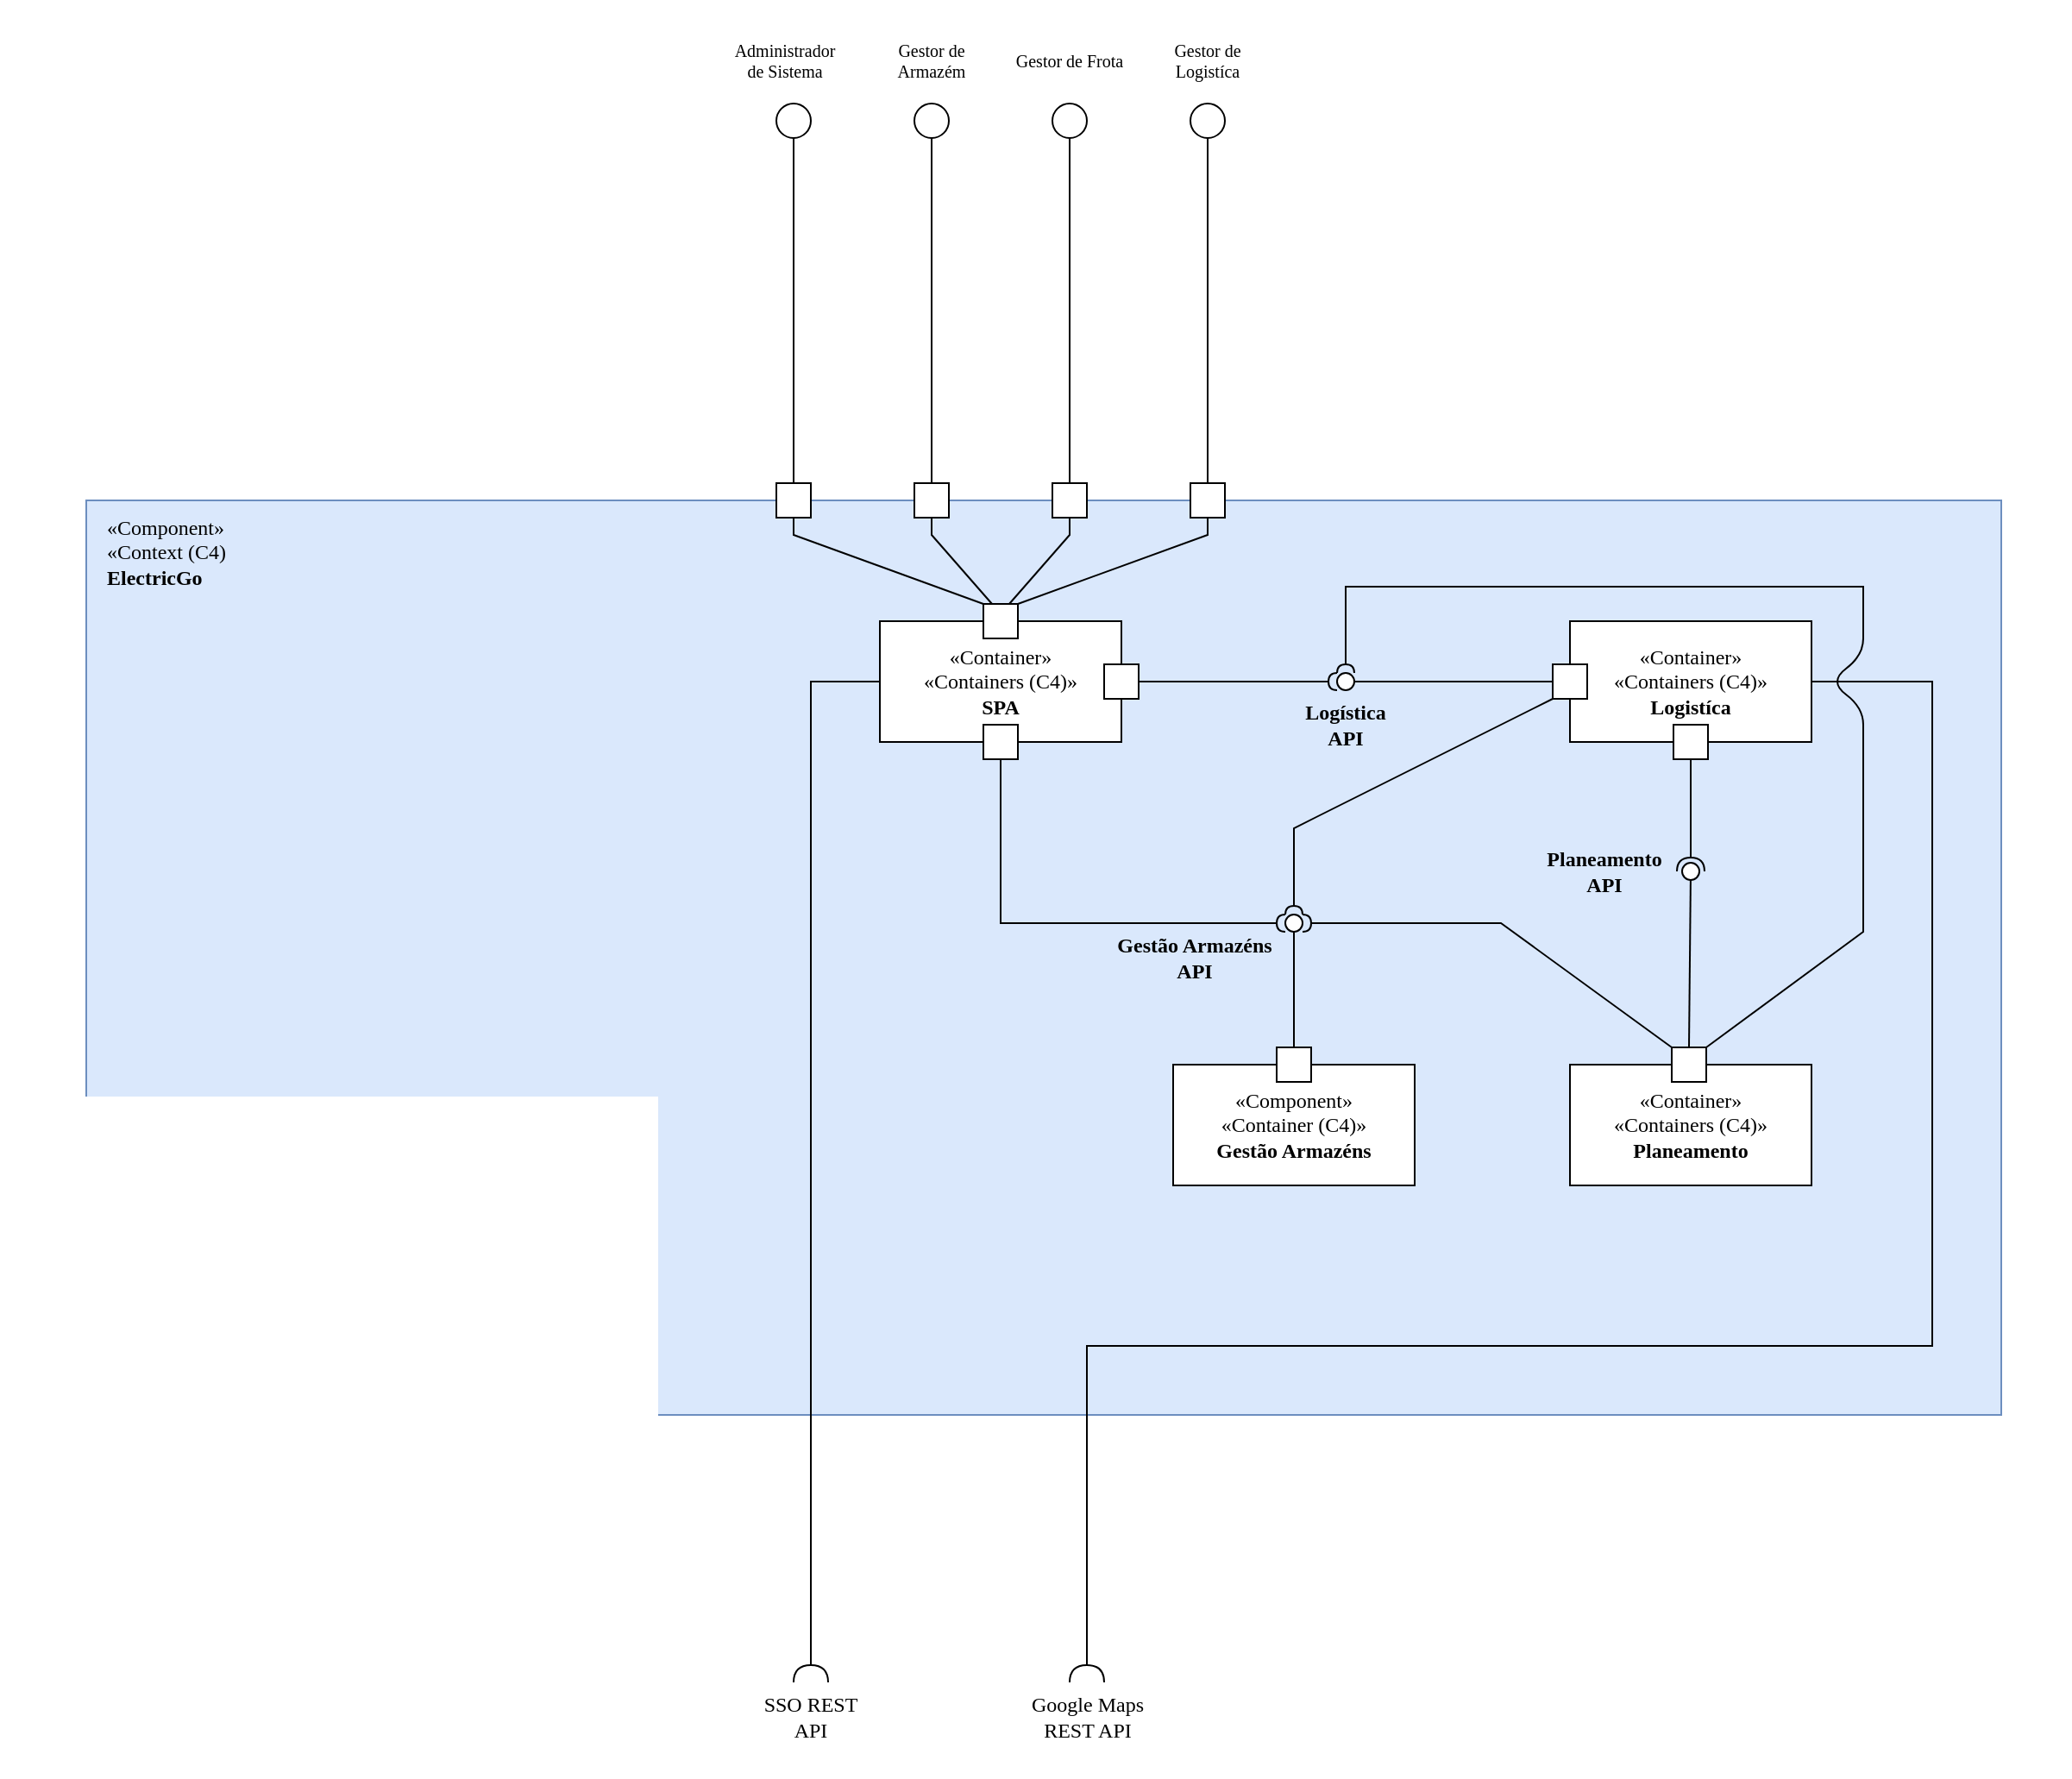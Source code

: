 <mxfile version="17.2.4" type="device" pages="6"><diagram id="ps8MNWH1Wx4Jj8Zyl8YE" name="Vista Lógica Main"><mxGraphModel dx="1038" dy="641" grid="1" gridSize="10" guides="1" tooltips="1" connect="1" arrows="1" fold="1" page="1" pageScale="1" pageWidth="5000" pageHeight="4000" math="0" shadow="0"><root><mxCell id="0"/><mxCell id="1" parent="0"/><mxCell id="l6KQ2B4S-OKUmU2WZJCH-73" value="" style="rounded=0;whiteSpace=wrap;html=1;fontFamily=Product Sans;fontSize=10;fontStyle=0;strokeColor=none;" parent="1" vertex="1"><mxGeometry x="300" y="10" width="1200" height="1030" as="geometry"/></mxCell><mxCell id="l6KQ2B4S-OKUmU2WZJCH-1" value="" style="rounded=0;whiteSpace=wrap;html=1;connectable=0;fillColor=#dae8fc;strokeColor=#6c8ebf;" parent="1" vertex="1"><mxGeometry x="350" y="300" width="1110" height="530" as="geometry"/></mxCell><mxCell id="l6KQ2B4S-OKUmU2WZJCH-2" value="" style="whiteSpace=wrap;html=1;aspect=fixed;" parent="1" vertex="1"><mxGeometry x="750" y="290" width="20" height="20" as="geometry"/></mxCell><mxCell id="l6KQ2B4S-OKUmU2WZJCH-3" value="" style="whiteSpace=wrap;html=1;aspect=fixed;" parent="1" vertex="1"><mxGeometry x="830" y="290" width="20" height="20" as="geometry"/></mxCell><mxCell id="l6KQ2B4S-OKUmU2WZJCH-4" value="" style="whiteSpace=wrap;html=1;aspect=fixed;" parent="1" vertex="1"><mxGeometry x="910" y="290" width="20" height="20" as="geometry"/></mxCell><mxCell id="l6KQ2B4S-OKUmU2WZJCH-5" value="" style="whiteSpace=wrap;html=1;aspect=fixed;" parent="1" vertex="1"><mxGeometry x="990" y="290" width="20" height="20" as="geometry"/></mxCell><mxCell id="l6KQ2B4S-OKUmU2WZJCH-6" value="" style="shape=requiredInterface;html=1;verticalLabelPosition=bottom;sketch=0;rotation=-90;" parent="1" vertex="1"><mxGeometry x="765" y="970" width="10" height="20" as="geometry"/></mxCell><mxCell id="l6KQ2B4S-OKUmU2WZJCH-7" value="" style="endArrow=none;html=1;rounded=0;exitX=1;exitY=0.5;exitDx=0;exitDy=0;exitPerimeter=0;entryX=0.5;entryY=1;entryDx=0;entryDy=0;" parent="1" source="l6KQ2B4S-OKUmU2WZJCH-6" edge="1"><mxGeometry width="50" height="50" relative="1" as="geometry"><mxPoint x="750" y="790" as="sourcePoint"/><mxPoint x="770" y="830" as="targetPoint"/></mxGeometry></mxCell><mxCell id="l6KQ2B4S-OKUmU2WZJCH-13" value="" style="shape=requiredInterface;html=1;verticalLabelPosition=bottom;sketch=0;rotation=-90;" parent="1" vertex="1"><mxGeometry x="925" y="970" width="10" height="20" as="geometry"/></mxCell><mxCell id="l6KQ2B4S-OKUmU2WZJCH-14" value="" style="endArrow=none;html=1;rounded=0;exitX=1;exitY=0.5;exitDx=0;exitDy=0;exitPerimeter=0;entryX=0.5;entryY=1;entryDx=0;entryDy=0;" parent="1" source="l6KQ2B4S-OKUmU2WZJCH-13" edge="1"><mxGeometry width="50" height="50" relative="1" as="geometry"><mxPoint x="910" y="790" as="sourcePoint"/><mxPoint x="930" y="830" as="targetPoint"/></mxGeometry></mxCell><mxCell id="l6KQ2B4S-OKUmU2WZJCH-15" value="&lt;font face=&quot;Product Sans&quot;&gt;SSO REST API&lt;/font&gt;" style="text;html=1;strokeColor=none;fillColor=none;align=center;verticalAlign=middle;whiteSpace=wrap;rounded=0;" parent="1" vertex="1"><mxGeometry x="740" y="990" width="60" height="30" as="geometry"/></mxCell><mxCell id="l6KQ2B4S-OKUmU2WZJCH-16" value="&lt;font face=&quot;Product Sans&quot;&gt;Google Maps REST API&lt;/font&gt;" style="text;html=1;strokeColor=none;fillColor=none;align=center;verticalAlign=middle;whiteSpace=wrap;rounded=0;" parent="1" vertex="1"><mxGeometry x="889.5" y="990" width="81" height="30" as="geometry"/></mxCell><mxCell id="l6KQ2B4S-OKUmU2WZJCH-17" value="«Component»&lt;br&gt;«Context (C4)&lt;br&gt;&lt;b&gt;ElectricGo&lt;/b&gt;" style="text;html=1;strokeColor=none;fillColor=none;align=left;verticalAlign=middle;whiteSpace=wrap;rounded=0;fontFamily=Product Sans;" parent="1" vertex="1"><mxGeometry x="360" y="310" width="200" height="40" as="geometry"/></mxCell><mxCell id="l6KQ2B4S-OKUmU2WZJCH-18" value="«Container»&lt;br&gt;«Containers (C4)»&lt;br&gt;&lt;b&gt;SPA&lt;/b&gt;" style="rounded=0;whiteSpace=wrap;html=1;fontFamily=Product Sans;" parent="1" vertex="1"><mxGeometry x="810" y="370" width="140" height="70" as="geometry"/></mxCell><mxCell id="l6KQ2B4S-OKUmU2WZJCH-20" value="" style="whiteSpace=wrap;html=1;aspect=fixed;" parent="1" vertex="1"><mxGeometry x="870" y="360" width="20" height="20" as="geometry"/></mxCell><mxCell id="l6KQ2B4S-OKUmU2WZJCH-21" value="«Container»&lt;br&gt;«Containers (C4)»&lt;br&gt;&lt;b&gt;Logistíca&lt;/b&gt;" style="rounded=0;whiteSpace=wrap;html=1;fontFamily=Product Sans;" parent="1" vertex="1"><mxGeometry x="1210" y="370" width="140" height="70" as="geometry"/></mxCell><mxCell id="l6KQ2B4S-OKUmU2WZJCH-22" value="" style="whiteSpace=wrap;html=1;aspect=fixed;" parent="1" vertex="1"><mxGeometry x="1270" y="430" width="20" height="20" as="geometry"/></mxCell><mxCell id="l6KQ2B4S-OKUmU2WZJCH-23" value="«Container»&lt;br&gt;«Containers (C4)»&lt;br&gt;&lt;b&gt;Planeamento&lt;/b&gt;" style="rounded=0;whiteSpace=wrap;html=1;fontFamily=Product Sans;" parent="1" vertex="1"><mxGeometry x="1210" y="627" width="140" height="70" as="geometry"/></mxCell><mxCell id="l6KQ2B4S-OKUmU2WZJCH-24" value="" style="whiteSpace=wrap;html=1;aspect=fixed;" parent="1" vertex="1"><mxGeometry x="940" y="395" width="20" height="20" as="geometry"/></mxCell><mxCell id="l6KQ2B4S-OKUmU2WZJCH-25" value="" style="whiteSpace=wrap;html=1;aspect=fixed;" parent="1" vertex="1"><mxGeometry x="1200" y="395" width="20" height="20" as="geometry"/></mxCell><mxCell id="l6KQ2B4S-OKUmU2WZJCH-26" value="" style="whiteSpace=wrap;html=1;aspect=fixed;" parent="1" vertex="1"><mxGeometry x="1269" y="617" width="20" height="20" as="geometry"/></mxCell><mxCell id="l6KQ2B4S-OKUmU2WZJCH-27" value="" style="rounded=0;orthogonalLoop=1;jettySize=auto;html=1;endArrow=none;endFill=0;sketch=0;sourcePerimeterSpacing=0;targetPerimeterSpacing=0;fontFamily=Product Sans;exitX=0;exitY=0.5;exitDx=0;exitDy=0;" parent="1" source="l6KQ2B4S-OKUmU2WZJCH-25" target="l6KQ2B4S-OKUmU2WZJCH-29" edge="1"><mxGeometry relative="1" as="geometry"><mxPoint x="1060" y="405" as="sourcePoint"/></mxGeometry></mxCell><mxCell id="93S8m6CFFqyzXS82uUsD-1" style="edgeStyle=none;rounded=0;orthogonalLoop=1;jettySize=auto;html=1;entryX=1;entryY=0.5;entryDx=0;entryDy=0;fontFamily=Product Sans;startArrow=halfCircle;startFill=0;endArrow=none;endFill=0;startSize=3;endSize=3;" parent="1" source="l6KQ2B4S-OKUmU2WZJCH-29" target="l6KQ2B4S-OKUmU2WZJCH-24" edge="1"><mxGeometry relative="1" as="geometry"/></mxCell><mxCell id="l6KQ2B4S-OKUmU2WZJCH-29" value="" style="ellipse;whiteSpace=wrap;html=1;align=center;aspect=fixed;resizable=0;points=[];outlineConnect=0;sketch=0;fontFamily=Product Sans;" parent="1" vertex="1"><mxGeometry x="1075" y="400" width="10" height="10" as="geometry"/></mxCell><mxCell id="l6KQ2B4S-OKUmU2WZJCH-37" value="«Component»&lt;br&gt;«Container (C4)»&lt;br&gt;&lt;b&gt;Gestão Armazéns&lt;/b&gt;" style="rounded=0;whiteSpace=wrap;html=1;fontFamily=Product Sans;" parent="1" vertex="1"><mxGeometry x="980" y="627" width="140" height="70" as="geometry"/></mxCell><mxCell id="l6KQ2B4S-OKUmU2WZJCH-38" value="" style="whiteSpace=wrap;html=1;aspect=fixed;" parent="1" vertex="1"><mxGeometry x="1040" y="617" width="20" height="20" as="geometry"/></mxCell><mxCell id="l6KQ2B4S-OKUmU2WZJCH-39" value="" style="whiteSpace=wrap;html=1;aspect=fixed;" parent="1" vertex="1"><mxGeometry x="870" y="430" width="20" height="20" as="geometry"/></mxCell><mxCell id="l6KQ2B4S-OKUmU2WZJCH-42" value="" style="rounded=0;orthogonalLoop=1;jettySize=auto;html=1;endArrow=none;endFill=0;sketch=0;sourcePerimeterSpacing=0;targetPerimeterSpacing=0;fontFamily=Product Sans;exitX=0.5;exitY=0;exitDx=0;exitDy=0;" parent="1" source="l6KQ2B4S-OKUmU2WZJCH-38" target="l6KQ2B4S-OKUmU2WZJCH-44" edge="1"><mxGeometry relative="1" as="geometry"><mxPoint x="1210" y="415" as="sourcePoint"/></mxGeometry></mxCell><mxCell id="j8ZlDG4xOOY6TeC8yqu7-8" value="" style="edgeStyle=orthogonalEdgeStyle;rounded=0;orthogonalLoop=1;jettySize=auto;html=1;startArrow=halfCircle;startFill=0;endArrow=none;endFill=0;endSize=2;startSize=3;jumpSize=5;" parent="1" source="l6KQ2B4S-OKUmU2WZJCH-44" target="l6KQ2B4S-OKUmU2WZJCH-39" edge="1"><mxGeometry relative="1" as="geometry"/></mxCell><mxCell id="j8ZlDG4xOOY6TeC8yqu7-9" style="rounded=0;orthogonalLoop=1;jettySize=auto;html=1;entryX=0;entryY=1;entryDx=0;entryDy=0;startArrow=halfCircle;startFill=0;endArrow=none;endFill=0;startSize=3;endSize=2;" parent="1" source="l6KQ2B4S-OKUmU2WZJCH-44" target="l6KQ2B4S-OKUmU2WZJCH-25" edge="1"><mxGeometry relative="1" as="geometry"><Array as="points"><mxPoint x="1050" y="490"/></Array></mxGeometry></mxCell><mxCell id="j8ZlDG4xOOY6TeC8yqu7-11" style="edgeStyle=none;rounded=0;jumpSize=5;orthogonalLoop=1;jettySize=auto;html=1;entryX=0;entryY=0;entryDx=0;entryDy=0;startArrow=halfCircle;startFill=0;endArrow=none;endFill=0;startSize=3;endSize=2;" parent="1" source="l6KQ2B4S-OKUmU2WZJCH-44" target="l6KQ2B4S-OKUmU2WZJCH-26" edge="1"><mxGeometry relative="1" as="geometry"><Array as="points"><mxPoint x="1170" y="545"/></Array></mxGeometry></mxCell><mxCell id="l6KQ2B4S-OKUmU2WZJCH-44" value="" style="ellipse;whiteSpace=wrap;html=1;align=center;aspect=fixed;resizable=0;points=[];outlineConnect=0;sketch=0;fontFamily=Product Sans;" parent="1" vertex="1"><mxGeometry x="1045" y="540" width="10" height="10" as="geometry"/></mxCell><mxCell id="l6KQ2B4S-OKUmU2WZJCH-51" value="" style="ellipse;whiteSpace=wrap;html=1;aspect=fixed;fontFamily=Product Sans;" parent="1" vertex="1"><mxGeometry x="750" y="70" width="20" height="20" as="geometry"/></mxCell><mxCell id="l6KQ2B4S-OKUmU2WZJCH-52" value="" style="ellipse;whiteSpace=wrap;html=1;aspect=fixed;fontFamily=Product Sans;" parent="1" vertex="1"><mxGeometry x="830" y="70" width="20" height="20" as="geometry"/></mxCell><mxCell id="l6KQ2B4S-OKUmU2WZJCH-53" value="" style="ellipse;whiteSpace=wrap;html=1;aspect=fixed;fontFamily=Product Sans;" parent="1" vertex="1"><mxGeometry x="910" y="70" width="20" height="20" as="geometry"/></mxCell><mxCell id="l6KQ2B4S-OKUmU2WZJCH-54" value="" style="ellipse;whiteSpace=wrap;html=1;aspect=fixed;fontFamily=Product Sans;" parent="1" vertex="1"><mxGeometry x="990" y="70" width="20" height="20" as="geometry"/></mxCell><mxCell id="l6KQ2B4S-OKUmU2WZJCH-55" value="" style="endArrow=none;html=1;rounded=0;fontFamily=Product Sans;exitX=0.5;exitY=0;exitDx=0;exitDy=0;entryX=0.5;entryY=1;entryDx=0;entryDy=0;" parent="1" source="l6KQ2B4S-OKUmU2WZJCH-2" target="l6KQ2B4S-OKUmU2WZJCH-51" edge="1"><mxGeometry width="50" height="50" relative="1" as="geometry"><mxPoint x="840" y="280" as="sourcePoint"/><mxPoint x="890" y="230" as="targetPoint"/></mxGeometry></mxCell><mxCell id="l6KQ2B4S-OKUmU2WZJCH-56" value="" style="endArrow=none;html=1;rounded=0;fontFamily=Product Sans;exitX=0.5;exitY=0;exitDx=0;exitDy=0;entryX=0.5;entryY=1;entryDx=0;entryDy=0;" parent="1" source="l6KQ2B4S-OKUmU2WZJCH-3" target="l6KQ2B4S-OKUmU2WZJCH-52" edge="1"><mxGeometry width="50" height="50" relative="1" as="geometry"><mxPoint x="770" y="300" as="sourcePoint"/><mxPoint x="770" y="100" as="targetPoint"/></mxGeometry></mxCell><mxCell id="l6KQ2B4S-OKUmU2WZJCH-57" value="" style="endArrow=none;html=1;rounded=0;fontFamily=Product Sans;exitX=0.5;exitY=0;exitDx=0;exitDy=0;entryX=0.5;entryY=1;entryDx=0;entryDy=0;" parent="1" source="l6KQ2B4S-OKUmU2WZJCH-4" target="l6KQ2B4S-OKUmU2WZJCH-53" edge="1"><mxGeometry width="50" height="50" relative="1" as="geometry"><mxPoint x="850" y="300" as="sourcePoint"/><mxPoint x="850" y="100" as="targetPoint"/></mxGeometry></mxCell><mxCell id="l6KQ2B4S-OKUmU2WZJCH-58" value="" style="endArrow=none;html=1;rounded=0;fontFamily=Product Sans;exitX=0.5;exitY=0;exitDx=0;exitDy=0;entryX=0.5;entryY=1;entryDx=0;entryDy=0;" parent="1" source="l6KQ2B4S-OKUmU2WZJCH-5" target="l6KQ2B4S-OKUmU2WZJCH-54" edge="1"><mxGeometry width="50" height="50" relative="1" as="geometry"><mxPoint x="860" y="310" as="sourcePoint"/><mxPoint x="860" y="110" as="targetPoint"/></mxGeometry></mxCell><mxCell id="l6KQ2B4S-OKUmU2WZJCH-59" value="Administrador de Sistema" style="text;html=1;strokeColor=none;fillColor=none;align=center;verticalAlign=middle;whiteSpace=wrap;rounded=0;fontFamily=Product Sans;fontSize=10;" parent="1" vertex="1"><mxGeometry x="720" y="30" width="70" height="30" as="geometry"/></mxCell><mxCell id="l6KQ2B4S-OKUmU2WZJCH-60" value="Gestor de Armazém" style="text;html=1;strokeColor=none;fillColor=none;align=center;verticalAlign=middle;whiteSpace=wrap;rounded=0;fontFamily=Product Sans;fontSize=10;" parent="1" vertex="1"><mxGeometry x="805" y="30" width="70" height="30" as="geometry"/></mxCell><mxCell id="l6KQ2B4S-OKUmU2WZJCH-62" value="Gestor de Frota" style="text;html=1;strokeColor=none;fillColor=none;align=center;verticalAlign=middle;whiteSpace=wrap;rounded=0;fontFamily=Product Sans;fontSize=10;" parent="1" vertex="1"><mxGeometry x="885" y="30" width="70" height="30" as="geometry"/></mxCell><mxCell id="l6KQ2B4S-OKUmU2WZJCH-63" value="Gestor de Logistíca" style="text;html=1;strokeColor=none;fillColor=none;align=center;verticalAlign=middle;whiteSpace=wrap;rounded=0;fontFamily=Product Sans;fontSize=10;" parent="1" vertex="1"><mxGeometry x="965" y="30" width="70" height="30" as="geometry"/></mxCell><mxCell id="l6KQ2B4S-OKUmU2WZJCH-66" value="" style="endArrow=none;html=1;rounded=0;fontFamily=Product Sans;fontSize=10;entryX=0;entryY=0.5;entryDx=0;entryDy=0;" parent="1" target="l6KQ2B4S-OKUmU2WZJCH-18" edge="1"><mxGeometry width="50" height="50" relative="1" as="geometry"><mxPoint x="770" y="830" as="sourcePoint"/><mxPoint x="490" y="440" as="targetPoint"/><Array as="points"><mxPoint x="770" y="405"/></Array></mxGeometry></mxCell><mxCell id="l6KQ2B4S-OKUmU2WZJCH-67" value="" style="endArrow=none;html=1;rounded=0;fontFamily=Product Sans;fontSize=10;entryX=0.5;entryY=1;entryDx=0;entryDy=0;exitX=0;exitY=0;exitDx=0;exitDy=0;" parent="1" source="l6KQ2B4S-OKUmU2WZJCH-20" target="l6KQ2B4S-OKUmU2WZJCH-2" edge="1"><mxGeometry width="50" height="50" relative="1" as="geometry"><mxPoint x="940" y="380" as="sourcePoint"/><mxPoint x="990" y="330" as="targetPoint"/><Array as="points"><mxPoint x="760" y="320"/></Array></mxGeometry></mxCell><mxCell id="l6KQ2B4S-OKUmU2WZJCH-68" value="" style="endArrow=none;html=1;rounded=0;fontFamily=Product Sans;fontSize=10;entryX=0.5;entryY=1;entryDx=0;entryDy=0;exitX=0.25;exitY=0;exitDx=0;exitDy=0;" parent="1" source="l6KQ2B4S-OKUmU2WZJCH-20" target="l6KQ2B4S-OKUmU2WZJCH-3" edge="1"><mxGeometry width="50" height="50" relative="1" as="geometry"><mxPoint x="860" y="380" as="sourcePoint"/><mxPoint x="910" y="330" as="targetPoint"/><Array as="points"><mxPoint x="840" y="320"/></Array></mxGeometry></mxCell><mxCell id="l6KQ2B4S-OKUmU2WZJCH-69" value="" style="endArrow=none;html=1;rounded=0;fontFamily=Product Sans;fontSize=10;entryX=0.5;entryY=1;entryDx=0;entryDy=0;exitX=0.75;exitY=0;exitDx=0;exitDy=0;" parent="1" source="l6KQ2B4S-OKUmU2WZJCH-20" target="l6KQ2B4S-OKUmU2WZJCH-4" edge="1"><mxGeometry width="50" height="50" relative="1" as="geometry"><mxPoint x="860" y="380" as="sourcePoint"/><mxPoint x="910" y="330" as="targetPoint"/><Array as="points"><mxPoint x="920" y="320"/></Array></mxGeometry></mxCell><mxCell id="l6KQ2B4S-OKUmU2WZJCH-70" value="" style="endArrow=none;html=1;rounded=0;fontFamily=Product Sans;fontSize=10;entryX=0.5;entryY=1;entryDx=0;entryDy=0;exitX=1;exitY=0;exitDx=0;exitDy=0;" parent="1" source="l6KQ2B4S-OKUmU2WZJCH-20" target="l6KQ2B4S-OKUmU2WZJCH-5" edge="1"><mxGeometry width="50" height="50" relative="1" as="geometry"><mxPoint x="860" y="380" as="sourcePoint"/><mxPoint x="910" y="330" as="targetPoint"/><Array as="points"><mxPoint x="1000" y="320"/></Array></mxGeometry></mxCell><mxCell id="l6KQ2B4S-OKUmU2WZJCH-71" value="" style="endArrow=none;html=1;rounded=0;fontFamily=Product Sans;fontSize=10;entryX=1;entryY=0.5;entryDx=0;entryDy=0;" parent="1" target="l6KQ2B4S-OKUmU2WZJCH-21" edge="1"><mxGeometry width="50" height="50" relative="1" as="geometry"><mxPoint x="930" y="830" as="sourcePoint"/><mxPoint x="860" y="780" as="targetPoint"/><Array as="points"><mxPoint x="930" y="790"/><mxPoint x="1420" y="790"/><mxPoint x="1420" y="405"/></Array></mxGeometry></mxCell><mxCell id="j8ZlDG4xOOY6TeC8yqu7-12" value="" style="rounded=0;orthogonalLoop=1;jettySize=auto;html=1;endArrow=none;endFill=0;sketch=0;sourcePerimeterSpacing=0;targetPerimeterSpacing=0;startSize=3;endSize=2;jumpSize=5;exitX=0.5;exitY=0;exitDx=0;exitDy=0;" parent="1" source="l6KQ2B4S-OKUmU2WZJCH-26" target="j8ZlDG4xOOY6TeC8yqu7-14" edge="1"><mxGeometry relative="1" as="geometry"><mxPoint x="1270" y="525" as="sourcePoint"/></mxGeometry></mxCell><mxCell id="j8ZlDG4xOOY6TeC8yqu7-13" value="" style="rounded=0;orthogonalLoop=1;jettySize=auto;html=1;endArrow=halfCircle;endFill=0;entryX=0.5;entryY=0.5;endSize=6;strokeWidth=1;sketch=0;jumpSize=5;exitX=0.5;exitY=1;exitDx=0;exitDy=0;" parent="1" source="l6KQ2B4S-OKUmU2WZJCH-22" target="j8ZlDG4xOOY6TeC8yqu7-14" edge="1"><mxGeometry relative="1" as="geometry"><mxPoint x="1310" y="525" as="sourcePoint"/></mxGeometry></mxCell><mxCell id="j8ZlDG4xOOY6TeC8yqu7-14" value="" style="ellipse;whiteSpace=wrap;html=1;align=center;aspect=fixed;resizable=0;points=[];outlineConnect=0;sketch=0;" parent="1" vertex="1"><mxGeometry x="1275" y="510" width="10" height="10" as="geometry"/></mxCell><mxCell id="93S8m6CFFqyzXS82uUsD-4" value="" style="curved=1;endArrow=none;html=1;rounded=0;fontFamily=Product Sans;startSize=3;endSize=3;endFill=0;" parent="1" edge="1"><mxGeometry width="50" height="50" relative="1" as="geometry"><mxPoint x="1380" y="430" as="sourcePoint"/><mxPoint x="1380" y="380" as="targetPoint"/><Array as="points"><mxPoint x="1380" y="420"/><mxPoint x="1360" y="405"/><mxPoint x="1380" y="390"/></Array></mxGeometry></mxCell><mxCell id="93S8m6CFFqyzXS82uUsD-6" value="" style="endArrow=none;html=1;rounded=0;fontFamily=Product Sans;startSize=3;endSize=3;exitX=1;exitY=0;exitDx=0;exitDy=0;" parent="1" source="l6KQ2B4S-OKUmU2WZJCH-26" edge="1"><mxGeometry width="50" height="50" relative="1" as="geometry"><mxPoint x="1370" y="660" as="sourcePoint"/><mxPoint x="1380" y="430" as="targetPoint"/><Array as="points"><mxPoint x="1380" y="550"/></Array></mxGeometry></mxCell><mxCell id="93S8m6CFFqyzXS82uUsD-7" value="" style="endArrow=none;html=1;rounded=0;fontFamily=Product Sans;startSize=3;endSize=3;startArrow=halfCircle;startFill=0;" parent="1" edge="1"><mxGeometry width="50" height="50" relative="1" as="geometry"><mxPoint x="1080" y="400" as="sourcePoint"/><mxPoint x="1380" y="380" as="targetPoint"/><Array as="points"><mxPoint x="1080" y="350"/><mxPoint x="1380" y="350"/></Array></mxGeometry></mxCell><mxCell id="5X-plVuFl1tT4lRAyu5U-2" value="&lt;font face=&quot;Product Sans&quot;&gt;&lt;b&gt;Gestão Armazéns&lt;br&gt;API&lt;/b&gt;&lt;/font&gt;" style="text;html=1;strokeColor=none;fillColor=none;align=center;verticalAlign=middle;whiteSpace=wrap;rounded=0;" parent="1" vertex="1"><mxGeometry x="940" y="550" width="105" height="30" as="geometry"/></mxCell><mxCell id="5X-plVuFl1tT4lRAyu5U-3" value="&lt;font face=&quot;Product Sans&quot;&gt;&lt;b&gt;Logística&lt;br&gt;API&lt;/b&gt;&lt;/font&gt;" style="text;html=1;strokeColor=none;fillColor=none;align=center;verticalAlign=middle;whiteSpace=wrap;rounded=0;" parent="1" vertex="1"><mxGeometry x="1050" y="415" width="60" height="30" as="geometry"/></mxCell><mxCell id="5X-plVuFl1tT4lRAyu5U-4" value="&lt;font face=&quot;Product Sans&quot;&gt;&lt;b&gt;Planeamento&lt;br&gt;API&lt;/b&gt;&lt;/font&gt;" style="text;html=1;strokeColor=none;fillColor=none;align=center;verticalAlign=middle;whiteSpace=wrap;rounded=0;" parent="1" vertex="1"><mxGeometry x="1190" y="500" width="80" height="30" as="geometry"/></mxCell></root></mxGraphModel></diagram><diagram id="WxRNApc2lKSftlMOSw1m" name="Vista Lógica Alt #1"><mxGraphModel dx="1038" dy="641" grid="1" gridSize="10" guides="1" tooltips="1" connect="1" arrows="1" fold="1" page="1" pageScale="1" pageWidth="5000" pageHeight="4000" math="0" shadow="0"><root><mxCell id="0"/><mxCell id="1" parent="0"/><mxCell id="fHPLlVITvkA9fweHnNN4-1" value="" style="rounded=0;whiteSpace=wrap;html=1;fontFamily=Product Sans;fontSize=10;fontStyle=0;strokeColor=none;" parent="1" vertex="1"><mxGeometry x="300" y="10" width="1200" height="1030" as="geometry"/></mxCell><mxCell id="fHPLlVITvkA9fweHnNN4-2" value="" style="rounded=0;whiteSpace=wrap;html=1;connectable=0;fillColor=#dae8fc;strokeColor=#6c8ebf;" parent="1" vertex="1"><mxGeometry x="350" y="300" width="1110" height="530" as="geometry"/></mxCell><mxCell id="fHPLlVITvkA9fweHnNN4-3" value="" style="whiteSpace=wrap;html=1;aspect=fixed;" parent="1" vertex="1"><mxGeometry x="750" y="290" width="20" height="20" as="geometry"/></mxCell><mxCell id="fHPLlVITvkA9fweHnNN4-4" value="" style="whiteSpace=wrap;html=1;aspect=fixed;" parent="1" vertex="1"><mxGeometry x="830" y="290" width="20" height="20" as="geometry"/></mxCell><mxCell id="fHPLlVITvkA9fweHnNN4-5" value="" style="whiteSpace=wrap;html=1;aspect=fixed;" parent="1" vertex="1"><mxGeometry x="910" y="290" width="20" height="20" as="geometry"/></mxCell><mxCell id="fHPLlVITvkA9fweHnNN4-6" value="" style="whiteSpace=wrap;html=1;aspect=fixed;" parent="1" vertex="1"><mxGeometry x="990" y="290" width="20" height="20" as="geometry"/></mxCell><mxCell id="fHPLlVITvkA9fweHnNN4-7" value="" style="shape=requiredInterface;html=1;verticalLabelPosition=bottom;sketch=0;rotation=-90;" parent="1" vertex="1"><mxGeometry x="765" y="970" width="10" height="20" as="geometry"/></mxCell><mxCell id="fHPLlVITvkA9fweHnNN4-8" value="" style="endArrow=none;html=1;rounded=0;exitX=1;exitY=0.5;exitDx=0;exitDy=0;exitPerimeter=0;entryX=0.5;entryY=1;entryDx=0;entryDy=0;" parent="1" source="fHPLlVITvkA9fweHnNN4-7" edge="1"><mxGeometry width="50" height="50" relative="1" as="geometry"><mxPoint x="750" y="790" as="sourcePoint"/><mxPoint x="770" y="830" as="targetPoint"/></mxGeometry></mxCell><mxCell id="fHPLlVITvkA9fweHnNN4-9" value="" style="shape=requiredInterface;html=1;verticalLabelPosition=bottom;sketch=0;rotation=-90;" parent="1" vertex="1"><mxGeometry x="925" y="970" width="10" height="20" as="geometry"/></mxCell><mxCell id="fHPLlVITvkA9fweHnNN4-10" value="" style="endArrow=none;html=1;rounded=0;exitX=1;exitY=0.5;exitDx=0;exitDy=0;exitPerimeter=0;entryX=0.5;entryY=1;entryDx=0;entryDy=0;" parent="1" source="fHPLlVITvkA9fweHnNN4-9" edge="1"><mxGeometry width="50" height="50" relative="1" as="geometry"><mxPoint x="910" y="790" as="sourcePoint"/><mxPoint x="930" y="830" as="targetPoint"/></mxGeometry></mxCell><mxCell id="fHPLlVITvkA9fweHnNN4-11" value="&lt;font face=&quot;Product Sans&quot;&gt;SSO REST API&lt;/font&gt;" style="text;html=1;strokeColor=none;fillColor=none;align=center;verticalAlign=middle;whiteSpace=wrap;rounded=0;" parent="1" vertex="1"><mxGeometry x="740" y="990" width="60" height="30" as="geometry"/></mxCell><mxCell id="fHPLlVITvkA9fweHnNN4-12" value="&lt;font face=&quot;Product Sans&quot;&gt;Google Maps REST API&lt;/font&gt;" style="text;html=1;strokeColor=none;fillColor=none;align=center;verticalAlign=middle;whiteSpace=wrap;rounded=0;" parent="1" vertex="1"><mxGeometry x="889.5" y="990" width="81" height="30" as="geometry"/></mxCell><mxCell id="fHPLlVITvkA9fweHnNN4-13" value="«Component»&lt;br&gt;«Context (C4)&lt;br&gt;ElectricGo" style="text;html=1;strokeColor=none;fillColor=none;align=right;verticalAlign=middle;whiteSpace=wrap;rounded=0;fontFamily=Product Sans;" parent="1" vertex="1"><mxGeometry x="1250" y="310" width="200" height="40" as="geometry"/></mxCell><mxCell id="fHPLlVITvkA9fweHnNN4-14" value="«Container»&lt;br&gt;«Containers (C4)»&lt;br&gt;&lt;b&gt;SPA&lt;/b&gt;" style="rounded=0;whiteSpace=wrap;html=1;fontFamily=Product Sans;" parent="1" vertex="1"><mxGeometry x="810" y="370" width="140" height="70" as="geometry"/></mxCell><mxCell id="fHPLlVITvkA9fweHnNN4-15" value="" style="whiteSpace=wrap;html=1;aspect=fixed;" parent="1" vertex="1"><mxGeometry x="870" y="360" width="20" height="20" as="geometry"/></mxCell><mxCell id="fHPLlVITvkA9fweHnNN4-16" value="«Container»&lt;br&gt;«Containers (C4)»&lt;br&gt;&lt;b&gt;Logística&lt;/b&gt;" style="rounded=0;whiteSpace=wrap;html=1;fontFamily=Product Sans;" parent="1" vertex="1"><mxGeometry x="1210" y="370" width="140" height="70" as="geometry"/></mxCell><mxCell id="fHPLlVITvkA9fweHnNN4-17" value="" style="whiteSpace=wrap;html=1;aspect=fixed;" parent="1" vertex="1"><mxGeometry x="1270" y="430" width="20" height="20" as="geometry"/></mxCell><mxCell id="fHPLlVITvkA9fweHnNN4-18" value="«Container»&lt;br&gt;«Containers (C4)»&lt;br&gt;&lt;b&gt;Planeamento&lt;/b&gt;" style="rounded=0;whiteSpace=wrap;html=1;fontFamily=Product Sans;" parent="1" vertex="1"><mxGeometry x="1210" y="627" width="140" height="70" as="geometry"/></mxCell><mxCell id="fHPLlVITvkA9fweHnNN4-19" value="" style="whiteSpace=wrap;html=1;aspect=fixed;" parent="1" vertex="1"><mxGeometry x="940" y="395" width="20" height="20" as="geometry"/></mxCell><mxCell id="fHPLlVITvkA9fweHnNN4-20" value="" style="whiteSpace=wrap;html=1;aspect=fixed;" parent="1" vertex="1"><mxGeometry x="1200" y="395" width="20" height="20" as="geometry"/></mxCell><mxCell id="fHPLlVITvkA9fweHnNN4-21" value="" style="whiteSpace=wrap;html=1;aspect=fixed;" parent="1" vertex="1"><mxGeometry x="1269" y="617" width="20" height="20" as="geometry"/></mxCell><mxCell id="fHPLlVITvkA9fweHnNN4-22" value="" style="rounded=0;orthogonalLoop=1;jettySize=auto;html=1;endArrow=none;endFill=0;sketch=0;sourcePerimeterSpacing=0;targetPerimeterSpacing=0;fontFamily=Product Sans;exitX=0;exitY=0.5;exitDx=0;exitDy=0;" parent="1" source="fHPLlVITvkA9fweHnNN4-20" target="fHPLlVITvkA9fweHnNN4-24" edge="1"><mxGeometry relative="1" as="geometry"><mxPoint x="1060" y="405" as="sourcePoint"/></mxGeometry></mxCell><mxCell id="GHMk9y8Q9TXzIOOIhYEB-6" style="edgeStyle=orthogonalEdgeStyle;rounded=0;orthogonalLoop=1;jettySize=auto;html=1;entryX=1;entryY=0.5;entryDx=0;entryDy=0;fontFamily=Product Sans;endArrow=none;endFill=0;startArrow=halfCircle;startFill=0;startSize=3;" parent="1" source="fHPLlVITvkA9fweHnNN4-24" target="fHPLlVITvkA9fweHnNN4-19" edge="1"><mxGeometry relative="1" as="geometry"/></mxCell><mxCell id="GHMk9y8Q9TXzIOOIhYEB-9" style="rounded=0;orthogonalLoop=1;jettySize=auto;html=1;entryX=1;entryY=0;entryDx=0;entryDy=0;fontFamily=Product Sans;startArrow=halfCircle;startFill=0;endArrow=none;endFill=0;startSize=3;" parent="1" source="fHPLlVITvkA9fweHnNN4-24" target="fHPLlVITvkA9fweHnNN4-21" edge="1"><mxGeometry relative="1" as="geometry"><Array as="points"><mxPoint x="1080" y="340"/><mxPoint x="1370" y="340"/><mxPoint x="1370" y="570"/></Array></mxGeometry></mxCell><mxCell id="fHPLlVITvkA9fweHnNN4-24" value="" style="ellipse;whiteSpace=wrap;html=1;align=center;aspect=fixed;resizable=0;points=[];outlineConnect=0;sketch=0;fontFamily=Product Sans;" parent="1" vertex="1"><mxGeometry x="1075" y="400" width="10" height="10" as="geometry"/></mxCell><mxCell id="fHPLlVITvkA9fweHnNN4-25" value="" style="rounded=0;orthogonalLoop=1;jettySize=auto;html=1;endArrow=none;endFill=0;sketch=0;sourcePerimeterSpacing=0;targetPerimeterSpacing=0;fontFamily=Product Sans;exitX=0.5;exitY=0;exitDx=0;exitDy=0;" parent="1" source="fHPLlVITvkA9fweHnNN4-21" target="fHPLlVITvkA9fweHnNN4-27" edge="1"><mxGeometry relative="1" as="geometry"><mxPoint x="1150" y="575" as="sourcePoint"/></mxGeometry></mxCell><mxCell id="fHPLlVITvkA9fweHnNN4-26" value="" style="rounded=0;orthogonalLoop=1;jettySize=auto;html=1;endArrow=halfCircle;endFill=0;entryX=0.5;entryY=0.5;endSize=6;strokeWidth=1;sketch=0;fontFamily=Product Sans;exitX=0.5;exitY=1;exitDx=0;exitDy=0;" parent="1" source="fHPLlVITvkA9fweHnNN4-17" target="fHPLlVITvkA9fweHnNN4-27" edge="1"><mxGeometry relative="1" as="geometry"><mxPoint x="1200" y="520" as="sourcePoint"/></mxGeometry></mxCell><mxCell id="fHPLlVITvkA9fweHnNN4-27" value="" style="ellipse;whiteSpace=wrap;html=1;align=center;aspect=fixed;resizable=0;points=[];outlineConnect=0;sketch=0;fontFamily=Product Sans;" parent="1" vertex="1"><mxGeometry x="1274" y="550" width="10" height="10" as="geometry"/></mxCell><mxCell id="fHPLlVITvkA9fweHnNN4-28" value="«Component»&lt;br&gt;«Container»&lt;br&gt;&lt;b&gt;Gestão Armazéns&lt;/b&gt;" style="rounded=0;whiteSpace=wrap;html=1;fontFamily=Product Sans;" parent="1" vertex="1"><mxGeometry x="980" y="627" width="140" height="70" as="geometry"/></mxCell><mxCell id="fHPLlVITvkA9fweHnNN4-29" value="" style="whiteSpace=wrap;html=1;aspect=fixed;" parent="1" vertex="1"><mxGeometry x="1040" y="617" width="20" height="20" as="geometry"/></mxCell><mxCell id="fHPLlVITvkA9fweHnNN4-30" value="" style="whiteSpace=wrap;html=1;aspect=fixed;" parent="1" vertex="1"><mxGeometry x="870" y="430" width="20" height="20" as="geometry"/></mxCell><mxCell id="fHPLlVITvkA9fweHnNN4-31" value="" style="rounded=0;orthogonalLoop=1;jettySize=auto;html=1;endArrow=none;endFill=0;sketch=0;sourcePerimeterSpacing=0;targetPerimeterSpacing=0;fontFamily=Product Sans;exitX=0.5;exitY=0;exitDx=0;exitDy=0;" parent="1" source="fHPLlVITvkA9fweHnNN4-29" target="fHPLlVITvkA9fweHnNN4-35" edge="1"><mxGeometry relative="1" as="geometry"><mxPoint x="1210" y="415" as="sourcePoint"/></mxGeometry></mxCell><mxCell id="fHPLlVITvkA9fweHnNN4-32" value="" style="edgeStyle=orthogonalEdgeStyle;rounded=0;orthogonalLoop=1;jettySize=auto;html=1;startArrow=halfCircle;startFill=0;endArrow=none;endFill=0;endSize=2;startSize=3;jumpSize=5;" parent="1" source="fHPLlVITvkA9fweHnNN4-35" target="fHPLlVITvkA9fweHnNN4-30" edge="1"><mxGeometry relative="1" as="geometry"/></mxCell><mxCell id="fHPLlVITvkA9fweHnNN4-33" style="rounded=0;orthogonalLoop=1;jettySize=auto;html=1;entryX=0;entryY=1;entryDx=0;entryDy=0;startArrow=halfCircle;startFill=0;endArrow=none;endFill=0;startSize=3;endSize=2;" parent="1" source="fHPLlVITvkA9fweHnNN4-35" target="fHPLlVITvkA9fweHnNN4-20" edge="1"><mxGeometry relative="1" as="geometry"><Array as="points"><mxPoint x="1050" y="490"/></Array></mxGeometry></mxCell><mxCell id="fHPLlVITvkA9fweHnNN4-35" value="" style="ellipse;whiteSpace=wrap;html=1;align=center;aspect=fixed;resizable=0;points=[];outlineConnect=0;sketch=0;fontFamily=Product Sans;" parent="1" vertex="1"><mxGeometry x="1045" y="540" width="10" height="10" as="geometry"/></mxCell><mxCell id="fHPLlVITvkA9fweHnNN4-38" value="" style="whiteSpace=wrap;html=1;aspect=fixed;" parent="1" vertex="1"><mxGeometry x="800" y="395" width="20" height="20" as="geometry"/></mxCell><mxCell id="fHPLlVITvkA9fweHnNN4-42" value="" style="ellipse;whiteSpace=wrap;html=1;aspect=fixed;fontFamily=Product Sans;" parent="1" vertex="1"><mxGeometry x="750" y="70" width="20" height="20" as="geometry"/></mxCell><mxCell id="fHPLlVITvkA9fweHnNN4-43" value="" style="ellipse;whiteSpace=wrap;html=1;aspect=fixed;fontFamily=Product Sans;" parent="1" vertex="1"><mxGeometry x="830" y="70" width="20" height="20" as="geometry"/></mxCell><mxCell id="fHPLlVITvkA9fweHnNN4-44" value="" style="ellipse;whiteSpace=wrap;html=1;aspect=fixed;fontFamily=Product Sans;" parent="1" vertex="1"><mxGeometry x="910" y="70" width="20" height="20" as="geometry"/></mxCell><mxCell id="fHPLlVITvkA9fweHnNN4-45" value="" style="ellipse;whiteSpace=wrap;html=1;aspect=fixed;fontFamily=Product Sans;" parent="1" vertex="1"><mxGeometry x="990" y="70" width="20" height="20" as="geometry"/></mxCell><mxCell id="fHPLlVITvkA9fweHnNN4-46" value="" style="endArrow=none;html=1;rounded=0;fontFamily=Product Sans;exitX=0.5;exitY=0;exitDx=0;exitDy=0;entryX=0.5;entryY=1;entryDx=0;entryDy=0;" parent="1" source="fHPLlVITvkA9fweHnNN4-3" target="fHPLlVITvkA9fweHnNN4-42" edge="1"><mxGeometry width="50" height="50" relative="1" as="geometry"><mxPoint x="840" y="280" as="sourcePoint"/><mxPoint x="890" y="230" as="targetPoint"/></mxGeometry></mxCell><mxCell id="fHPLlVITvkA9fweHnNN4-47" value="" style="endArrow=none;html=1;rounded=0;fontFamily=Product Sans;exitX=0.5;exitY=0;exitDx=0;exitDy=0;entryX=0.5;entryY=1;entryDx=0;entryDy=0;" parent="1" source="fHPLlVITvkA9fweHnNN4-4" target="fHPLlVITvkA9fweHnNN4-43" edge="1"><mxGeometry width="50" height="50" relative="1" as="geometry"><mxPoint x="770" y="300" as="sourcePoint"/><mxPoint x="770" y="100" as="targetPoint"/></mxGeometry></mxCell><mxCell id="fHPLlVITvkA9fweHnNN4-48" value="" style="endArrow=none;html=1;rounded=0;fontFamily=Product Sans;exitX=0.5;exitY=0;exitDx=0;exitDy=0;entryX=0.5;entryY=1;entryDx=0;entryDy=0;" parent="1" source="fHPLlVITvkA9fweHnNN4-5" target="fHPLlVITvkA9fweHnNN4-44" edge="1"><mxGeometry width="50" height="50" relative="1" as="geometry"><mxPoint x="850" y="300" as="sourcePoint"/><mxPoint x="850" y="100" as="targetPoint"/></mxGeometry></mxCell><mxCell id="fHPLlVITvkA9fweHnNN4-49" value="" style="endArrow=none;html=1;rounded=0;fontFamily=Product Sans;exitX=0.5;exitY=0;exitDx=0;exitDy=0;entryX=0.5;entryY=1;entryDx=0;entryDy=0;" parent="1" source="fHPLlVITvkA9fweHnNN4-6" target="fHPLlVITvkA9fweHnNN4-45" edge="1"><mxGeometry width="50" height="50" relative="1" as="geometry"><mxPoint x="860" y="310" as="sourcePoint"/><mxPoint x="860" y="110" as="targetPoint"/></mxGeometry></mxCell><mxCell id="fHPLlVITvkA9fweHnNN4-50" value="Administrador de Sistema" style="text;html=1;strokeColor=none;fillColor=none;align=center;verticalAlign=middle;whiteSpace=wrap;rounded=0;fontFamily=Product Sans;fontSize=10;" parent="1" vertex="1"><mxGeometry x="720" y="30" width="70" height="30" as="geometry"/></mxCell><mxCell id="fHPLlVITvkA9fweHnNN4-51" value="Gestor de Armazém" style="text;html=1;strokeColor=none;fillColor=none;align=center;verticalAlign=middle;whiteSpace=wrap;rounded=0;fontFamily=Product Sans;fontSize=10;" parent="1" vertex="1"><mxGeometry x="805" y="30" width="70" height="30" as="geometry"/></mxCell><mxCell id="fHPLlVITvkA9fweHnNN4-52" value="Gestor de Frota" style="text;html=1;strokeColor=none;fillColor=none;align=center;verticalAlign=middle;whiteSpace=wrap;rounded=0;fontFamily=Product Sans;fontSize=10;" parent="1" vertex="1"><mxGeometry x="885" y="30" width="70" height="30" as="geometry"/></mxCell><mxCell id="fHPLlVITvkA9fweHnNN4-53" value="Gestor de Logistíca" style="text;html=1;strokeColor=none;fillColor=none;align=center;verticalAlign=middle;whiteSpace=wrap;rounded=0;fontFamily=Product Sans;fontSize=10;" parent="1" vertex="1"><mxGeometry x="965" y="30" width="70" height="30" as="geometry"/></mxCell><mxCell id="fHPLlVITvkA9fweHnNN4-54" value="" style="endArrow=none;html=1;rounded=0;fontFamily=Product Sans;fontSize=10;entryX=0;entryY=0.5;entryDx=0;entryDy=0;" parent="1" target="fHPLlVITvkA9fweHnNN4-38" edge="1"><mxGeometry width="50" height="50" relative="1" as="geometry"><mxPoint x="770" y="830" as="sourcePoint"/><mxPoint x="490" y="440" as="targetPoint"/><Array as="points"><mxPoint x="770" y="405"/></Array></mxGeometry></mxCell><mxCell id="fHPLlVITvkA9fweHnNN4-55" value="" style="endArrow=none;html=1;rounded=0;fontFamily=Product Sans;fontSize=10;entryX=0.5;entryY=1;entryDx=0;entryDy=0;exitX=0;exitY=0;exitDx=0;exitDy=0;" parent="1" source="fHPLlVITvkA9fweHnNN4-15" target="fHPLlVITvkA9fweHnNN4-3" edge="1"><mxGeometry width="50" height="50" relative="1" as="geometry"><mxPoint x="940" y="380" as="sourcePoint"/><mxPoint x="990" y="330" as="targetPoint"/><Array as="points"><mxPoint x="760" y="320"/></Array></mxGeometry></mxCell><mxCell id="fHPLlVITvkA9fweHnNN4-56" value="" style="endArrow=none;html=1;rounded=0;fontFamily=Product Sans;fontSize=10;entryX=0.5;entryY=1;entryDx=0;entryDy=0;exitX=0.25;exitY=0;exitDx=0;exitDy=0;" parent="1" source="fHPLlVITvkA9fweHnNN4-15" target="fHPLlVITvkA9fweHnNN4-4" edge="1"><mxGeometry width="50" height="50" relative="1" as="geometry"><mxPoint x="860" y="380" as="sourcePoint"/><mxPoint x="910" y="330" as="targetPoint"/><Array as="points"><mxPoint x="840" y="320"/></Array></mxGeometry></mxCell><mxCell id="fHPLlVITvkA9fweHnNN4-57" value="" style="endArrow=none;html=1;rounded=0;fontFamily=Product Sans;fontSize=10;entryX=0.5;entryY=1;entryDx=0;entryDy=0;exitX=0.75;exitY=0;exitDx=0;exitDy=0;" parent="1" source="fHPLlVITvkA9fweHnNN4-15" target="fHPLlVITvkA9fweHnNN4-5" edge="1"><mxGeometry width="50" height="50" relative="1" as="geometry"><mxPoint x="860" y="380" as="sourcePoint"/><mxPoint x="910" y="330" as="targetPoint"/><Array as="points"><mxPoint x="920" y="320"/></Array></mxGeometry></mxCell><mxCell id="fHPLlVITvkA9fweHnNN4-58" value="" style="endArrow=none;html=1;rounded=0;fontFamily=Product Sans;fontSize=10;entryX=0.5;entryY=1;entryDx=0;entryDy=0;exitX=1;exitY=0;exitDx=0;exitDy=0;" parent="1" source="fHPLlVITvkA9fweHnNN4-15" target="fHPLlVITvkA9fweHnNN4-6" edge="1"><mxGeometry width="50" height="50" relative="1" as="geometry"><mxPoint x="860" y="380" as="sourcePoint"/><mxPoint x="910" y="330" as="targetPoint"/><Array as="points"><mxPoint x="1000" y="320"/></Array></mxGeometry></mxCell><mxCell id="fHPLlVITvkA9fweHnNN4-59" value="" style="endArrow=none;html=1;rounded=0;fontFamily=Product Sans;fontSize=10;entryX=0;entryY=1;entryDx=0;entryDy=0;" parent="1" target="fHPLlVITvkA9fweHnNN4-16" edge="1"><mxGeometry width="50" height="50" relative="1" as="geometry"><mxPoint x="930" y="830" as="sourcePoint"/><mxPoint x="860" y="780" as="targetPoint"/><Array as="points"><mxPoint x="930" y="790"/><mxPoint x="1180" y="790"/><mxPoint x="1180" y="460"/></Array></mxGeometry></mxCell><mxCell id="GHMk9y8Q9TXzIOOIhYEB-2" value="&lt;font face=&quot;Product Sans&quot;&gt;&lt;b&gt;Gestão Armazéns API&lt;/b&gt;&lt;/font&gt;" style="text;html=1;strokeColor=none;fillColor=none;align=center;verticalAlign=middle;whiteSpace=wrap;rounded=0;" parent="1" vertex="1"><mxGeometry x="1055" y="530" width="75" height="30" as="geometry"/></mxCell><mxCell id="GHMk9y8Q9TXzIOOIhYEB-3" value="&lt;font face=&quot;Product Sans&quot;&gt;&lt;b&gt;Planeamento API&lt;/b&gt;&lt;/font&gt;" style="text;html=1;strokeColor=none;fillColor=none;align=center;verticalAlign=middle;whiteSpace=wrap;rounded=0;" parent="1" vertex="1"><mxGeometry x="1194" y="540" width="75" height="30" as="geometry"/></mxCell><mxCell id="GHMk9y8Q9TXzIOOIhYEB-10" value="&lt;font face=&quot;Product Sans&quot;&gt;&lt;b&gt;Logística API&lt;/b&gt;&lt;/font&gt;" style="text;html=1;strokeColor=none;fillColor=none;align=center;verticalAlign=middle;whiteSpace=wrap;rounded=0;" parent="1" vertex="1"><mxGeometry x="1051.25" y="412.5" width="57.5" height="32.5" as="geometry"/></mxCell></root></mxGraphModel></diagram><diagram id="E4nlt-x8goGGCZ-9XhpR" name="Vista Processo UC G.1.1"><mxGraphModel dx="1038" dy="641" grid="1" gridSize="10" guides="1" tooltips="1" connect="1" arrows="1" fold="1" page="1" pageScale="1" pageWidth="5000" pageHeight="4000" math="0" shadow="0"><root><mxCell id="0"/><mxCell id="1" parent="0"/><mxCell id="nvqREJrhEOvbG-whe674-16" value="" style="rounded=0;whiteSpace=wrap;html=1;fontFamily=Product Sans;fontSize=12;strokeColor=none;connectable=0;" parent="1" vertex="1"><mxGeometry x="480" y="150" width="880" height="760" as="geometry"/></mxCell><mxCell id="nYXOXinKfbdHDnuW90cP-1" value="Gestor de Armazém" style="shape=umlLifeline;participant=umlActor;perimeter=lifelinePerimeter;whiteSpace=wrap;html=1;container=1;collapsible=0;recursiveResize=0;verticalAlign=top;spacingTop=36;outlineConnect=0;fontFamily=Product Sans;labelBackgroundColor=default;" parent="1" vertex="1"><mxGeometry x="520" y="180" width="20" height="680" as="geometry"/></mxCell><mxCell id="nvqREJrhEOvbG-whe674-1" value="" style="html=1;points=[];perimeter=orthogonalPerimeter;fontFamily=Product Sans;fontSize=12;" parent="nYXOXinKfbdHDnuW90cP-1" vertex="1"><mxGeometry x="5" y="115" width="10" height="515" as="geometry"/></mxCell><mxCell id="abPyepTehjo0d7ahDVz6-1" value="&lt;font face=&quot;Product Sans&quot; style=&quot;font-size: 12px&quot;&gt;«Container»&lt;br&gt;«Containers (C4)»&lt;br&gt;:SPA&lt;/font&gt;" style="shape=umlLifeline;perimeter=lifelinePerimeter;whiteSpace=wrap;html=1;container=1;collapsible=0;recursiveResize=0;outlineConnect=0;" parent="1" vertex="1"><mxGeometry x="900" y="180" width="100" height="680" as="geometry"/></mxCell><mxCell id="nvqREJrhEOvbG-whe674-2" value="" style="html=1;points=[];perimeter=orthogonalPerimeter;fontFamily=Product Sans;fontSize=12;" parent="abPyepTehjo0d7ahDVz6-1" vertex="1"><mxGeometry x="45" y="140" width="10" height="100" as="geometry"/></mxCell><mxCell id="nvqREJrhEOvbG-whe674-10" value="" style="html=1;points=[];perimeter=orthogonalPerimeter;fontFamily=Product Sans;fontSize=12;" parent="abPyepTehjo0d7ahDVz6-1" vertex="1"><mxGeometry x="45" y="298" width="10" height="122" as="geometry"/></mxCell><mxCell id="nvqREJrhEOvbG-whe674-17" value="" style="html=1;points=[];perimeter=orthogonalPerimeter;fontFamily=Product Sans;fontSize=12;" parent="abPyepTehjo0d7ahDVz6-1" vertex="1"><mxGeometry x="45" y="480" width="10" height="120" as="geometry"/></mxCell><mxCell id="nvqREJrhEOvbG-whe674-3" value="&lt;span style=&quot;font-size: 11px&quot;&gt;1: Inicia o processo de registo&amp;nbsp;&lt;/span&gt;&lt;span style=&quot;font-size: 11px&quot;&gt;de um novo Armazém;&lt;/span&gt;" style="html=1;verticalAlign=bottom;endArrow=block;entryX=0;entryY=0;rounded=0;fontFamily=Product Sans;fontSize=12;" parent="1" target="nvqREJrhEOvbG-whe674-2" edge="1"><mxGeometry relative="1" as="geometry"><mxPoint x="535" y="320" as="sourcePoint"/></mxGeometry></mxCell><mxCell id="nvqREJrhEOvbG-whe674-4" value="&lt;span style=&quot;font-size: 11px&quot;&gt;1.1: Solicita os dados necessários relativos&amp;nbsp;&lt;/span&gt;&lt;span style=&quot;font-size: 11px&quot;&gt;ao novo Armazém;&lt;/span&gt;" style="html=1;verticalAlign=bottom;endArrow=open;dashed=1;endSize=8;exitX=0;exitY=0.95;rounded=0;fontFamily=Product Sans;fontSize=12;" parent="1" source="nvqREJrhEOvbG-whe674-2" edge="1"><mxGeometry relative="1" as="geometry"><mxPoint x="535" y="415" as="targetPoint"/></mxGeometry></mxCell><mxCell id="nvqREJrhEOvbG-whe674-5" value="&lt;font face=&quot;Product Sans&quot; style=&quot;font-size: 12px&quot;&gt;«Container»&lt;br&gt;«Containers (C4)»&lt;br&gt;:Gestão Armazém&lt;/font&gt;" style="shape=umlLifeline;perimeter=lifelinePerimeter;whiteSpace=wrap;html=1;container=1;collapsible=0;recursiveResize=0;outlineConnect=0;" parent="1" vertex="1"><mxGeometry x="1230" y="180" width="100" height="680" as="geometry"/></mxCell><mxCell id="nvqREJrhEOvbG-whe674-13" value="" style="html=1;points=[];perimeter=orthogonalPerimeter;fontFamily=Product Sans;fontSize=12;" parent="nvqREJrhEOvbG-whe674-5" vertex="1"><mxGeometry x="45" y="500" width="10" height="80" as="geometry"/></mxCell><mxCell id="nvqREJrhEOvbG-whe674-11" value="&lt;span style=&quot;font-size: 11px&quot;&gt;2: Insere os dados solicitados pelo Sistema;&lt;/span&gt;" style="html=1;verticalAlign=bottom;endArrow=block;entryX=0;entryY=0;rounded=0;fontFamily=Product Sans;fontSize=12;" parent="1" target="nvqREJrhEOvbG-whe674-10" edge="1"><mxGeometry relative="1" as="geometry"><mxPoint x="535" y="478" as="sourcePoint"/></mxGeometry></mxCell><mxCell id="nvqREJrhEOvbG-whe674-12" value="&lt;span style=&quot;font-size: 11px&quot;&gt;2.1: O Sistema apresenta os dados e solicita confirmação&lt;/span&gt;&lt;br style=&quot;font-size: 11px&quot;&gt;&lt;span style=&quot;font-size: 11px&quot;&gt;do dados por parte do Gestor de Armazém;&lt;/span&gt;" style="html=1;verticalAlign=bottom;endArrow=open;dashed=1;endSize=8;exitX=0;exitY=0.95;rounded=0;fontFamily=Product Sans;fontSize=12;" parent="1" source="nvqREJrhEOvbG-whe674-10" edge="1"><mxGeometry relative="1" as="geometry"><mxPoint x="535" y="593.9" as="targetPoint"/></mxGeometry></mxCell><mxCell id="nvqREJrhEOvbG-whe674-14" value="POST /armazém/" style="html=1;verticalAlign=bottom;endArrow=block;entryX=0;entryY=0;rounded=0;fontFamily=Product Sans;fontSize=12;" parent="1" target="nvqREJrhEOvbG-whe674-13" edge="1"><mxGeometry relative="1" as="geometry"><mxPoint x="955" y="680" as="sourcePoint"/></mxGeometry></mxCell><mxCell id="nvqREJrhEOvbG-whe674-15" value="201 Created userDTO (JSON)" style="html=1;verticalAlign=bottom;endArrow=open;dashed=1;endSize=8;exitX=0;exitY=0.95;rounded=0;fontFamily=Product Sans;fontSize=12;" parent="1" source="nvqREJrhEOvbG-whe674-13" edge="1"><mxGeometry relative="1" as="geometry"><mxPoint x="955" y="756" as="targetPoint"/></mxGeometry></mxCell><mxCell id="nvqREJrhEOvbG-whe674-18" value="&lt;span style=&quot;font-size: 11px&quot;&gt;3: Confirma os dados previamente inseridos;&lt;/span&gt;" style="html=1;verticalAlign=bottom;endArrow=block;entryX=0;entryY=0;rounded=0;fontFamily=Product Sans;fontSize=12;" parent="1" edge="1"><mxGeometry relative="1" as="geometry"><mxPoint x="535" y="660.0" as="sourcePoint"/><mxPoint x="945" y="660.0" as="targetPoint"/></mxGeometry></mxCell><mxCell id="nvqREJrhEOvbG-whe674-19" value="&lt;span style=&quot;font-size: 11px&quot;&gt;3.1:&amp;nbsp;O Sistema regista e persiste o novo Armazém e&amp;nbsp;&amp;nbsp;&lt;/span&gt;&lt;span style=&quot;font-size: 11px&quot;&gt;indica ao Gestor de Armazém&lt;br&gt;&amp;nbsp;o sucesso da&amp;nbsp;&lt;/span&gt;&lt;span style=&quot;font-size: 11px&quot;&gt;operação;&lt;/span&gt;" style="html=1;verticalAlign=bottom;endArrow=open;dashed=1;endSize=8;exitX=0;exitY=0.95;rounded=0;fontFamily=Product Sans;fontSize=12;" parent="1" edge="1"><mxGeometry relative="1" as="geometry"><mxPoint x="535" y="774" as="targetPoint"/><mxPoint x="945" y="774" as="sourcePoint"/></mxGeometry></mxCell></root></mxGraphModel></diagram><diagram id="itkibkTZoXZTA086h39B" name="Vista Física Main"><mxGraphModel dx="1038" dy="641" grid="1" gridSize="10" guides="1" tooltips="1" connect="1" arrows="1" fold="1" page="1" pageScale="1" pageWidth="5000" pageHeight="4000" math="0" shadow="0"><root><mxCell id="0"/><mxCell id="1" parent="0"/><mxCell id="G-2eK7OkDkaEGV77zJsZ-1" value="" style="rounded=0;whiteSpace=wrap;html=1;fontFamily=Product Sans;fontSize=12;fontColor=none;noLabel=1;strokeColor=none;" parent="1" vertex="1"><mxGeometry x="280" y="40" width="1200" height="840" as="geometry"/></mxCell><mxCell id="Yk-WbXA2IdS_dbF730BZ-1" value="Server2: ??" style="shape=cube;whiteSpace=wrap;html=1;boundedLbl=1;backgroundOutline=1;darkOpacity=0.05;darkOpacity2=0.1;fontFamily=Product Sans;fontSize=12;size=10;verticalAlign=top;" parent="1" vertex="1"><mxGeometry x="1080" y="480" width="360" height="360" as="geometry"/></mxCell><mxCell id="Yk-WbXA2IdS_dbF730BZ-3" value="«Container»&lt;br&gt;«Containers (C4)»&lt;br&gt;&lt;b&gt;Gestão Armazém&lt;/b&gt;" style="rounded=0;whiteSpace=wrap;html=1;fontFamily=Product Sans;fontSize=12;" parent="1" vertex="1"><mxGeometry x="1200" y="570" width="120" height="60" as="geometry"/></mxCell><mxCell id="Yk-WbXA2IdS_dbF730BZ-4" value="«Container»&lt;br&gt;«Containers (C4)»&lt;br&gt;&lt;b&gt;Logística&lt;/b&gt;" style="rounded=0;whiteSpace=wrap;html=1;fontFamily=Product Sans;fontSize=12;" parent="1" vertex="1"><mxGeometry x="1200" y="640" width="120" height="60" as="geometry"/></mxCell><mxCell id="Yk-WbXA2IdS_dbF730BZ-5" value="«Container»&lt;br&gt;«Containers (C4)»&lt;br&gt;&lt;b&gt;Planeamento&lt;/b&gt;" style="rounded=0;whiteSpace=wrap;html=1;fontFamily=Product Sans;fontSize=12;" parent="1" vertex="1"><mxGeometry x="1200" y="710" width="120" height="60" as="geometry"/></mxCell><mxCell id="Yk-WbXA2IdS_dbF730BZ-6" value="Localhost: ??" style="shape=cube;whiteSpace=wrap;html=1;boundedLbl=1;backgroundOutline=1;darkOpacity=0.05;darkOpacity2=0.1;fontFamily=Product Sans;fontSize=12;size=10;verticalAlign=top;" parent="1" vertex="1"><mxGeometry x="720" y="80" width="360" height="210" as="geometry"/></mxCell><mxCell id="Yk-WbXA2IdS_dbF730BZ-7" value="«Component»&lt;br&gt;&lt;b&gt;Browser&lt;/b&gt;" style="rounded=0;whiteSpace=wrap;html=1;fontFamily=Product Sans;fontSize=12;verticalAlign=top;" parent="1" vertex="1"><mxGeometry x="740" y="140" width="330" height="140" as="geometry"/></mxCell><mxCell id="Yk-WbXA2IdS_dbF730BZ-8" value="«Component»&lt;br&gt;&lt;b&gt;SPA&lt;/b&gt;" style="rounded=0;whiteSpace=wrap;html=1;fontFamily=Product Sans;fontSize=12;" parent="1" vertex="1"><mxGeometry x="845" y="200" width="120" height="60" as="geometry"/></mxCell><mxCell id="Yk-WbXA2IdS_dbF730BZ-9" value="https" style="endArrow=none;html=1;rounded=0;fontFamily=Product Sans;fontSize=12;entryX=0;entryY=0;entryDx=360;entryDy=110;entryPerimeter=0;exitX=0;exitY=0;exitDx=175;exitDy=0;exitPerimeter=0;" parent="1" source="Yk-WbXA2IdS_dbF730BZ-1" target="Yk-WbXA2IdS_dbF730BZ-6" edge="1"><mxGeometry width="50" height="50" relative="1" as="geometry"><mxPoint x="905" y="480" as="sourcePoint"/><mxPoint x="500" y="340" as="targetPoint"/><Array as="points"><mxPoint x="1255" y="190"/></Array></mxGeometry></mxCell><mxCell id="Yk-WbXA2IdS_dbF730BZ-10" value="Server1: ??" style="shape=cube;whiteSpace=wrap;html=1;boundedLbl=1;backgroundOutline=1;darkOpacity=0.05;darkOpacity2=0.1;fontFamily=Product Sans;fontSize=12;size=10;verticalAlign=top;" parent="1" vertex="1"><mxGeometry x="360" y="480" width="360" height="360" as="geometry"/></mxCell><mxCell id="Yk-WbXA2IdS_dbF730BZ-11" value="https" style="endArrow=none;html=1;rounded=0;fontFamily=Product Sans;fontSize=12;exitX=0;exitY=0;exitDx=175;exitDy=0;exitPerimeter=0;entryX=0;entryY=0;entryDx=0;entryDy=100;entryPerimeter=0;" parent="1" source="Yk-WbXA2IdS_dbF730BZ-10" target="Yk-WbXA2IdS_dbF730BZ-6" edge="1"><mxGeometry width="50" height="50" relative="1" as="geometry"><mxPoint x="880" y="520" as="sourcePoint"/><mxPoint x="930" y="470" as="targetPoint"/><Array as="points"><mxPoint x="535" y="180"/></Array></mxGeometry></mxCell><mxCell id="Yk-WbXA2IdS_dbF730BZ-12" value="«Container»&lt;br&gt;«Containers (C4)»&lt;br&gt;&lt;b&gt;SPA&lt;/b&gt;" style="rounded=0;whiteSpace=wrap;html=1;fontFamily=Product Sans;fontSize=12;" parent="1" vertex="1"><mxGeometry x="480" y="640" width="120" height="60" as="geometry"/></mxCell></root></mxGraphModel></diagram><diagram id="E3w_n_HshiCG9v2hpIeV" name="Vista Física Alt #1"><mxGraphModel dx="1038" dy="641" grid="1" gridSize="10" guides="1" tooltips="1" connect="1" arrows="1" fold="1" page="1" pageScale="1" pageWidth="5000" pageHeight="4000" math="0" shadow="0"><root><mxCell id="0"/><mxCell id="1" parent="0"/><mxCell id="uPX8zUqnMf6WBGTIl3ey-1" value="" style="rounded=0;whiteSpace=wrap;html=1;fontFamily=Product Sans;fontSize=12;fontColor=none;strokeColor=none;" parent="1" vertex="1"><mxGeometry x="680" y="40" width="440" height="840" as="geometry"/></mxCell><mxCell id="gJ35Xg_8CwTnqwLT7geR-1" value="Server1: ??" style="shape=cube;whiteSpace=wrap;html=1;boundedLbl=1;backgroundOutline=1;darkOpacity=0.05;darkOpacity2=0.1;fontFamily=Product Sans;fontSize=12;size=10;verticalAlign=top;" parent="1" vertex="1"><mxGeometry x="720" y="480" width="360" height="360" as="geometry"/></mxCell><mxCell id="gJ35Xg_8CwTnqwLT7geR-2" value="«Container»&lt;br&gt;«Containers (C4)»&lt;br&gt;&lt;b&gt;SPA&lt;/b&gt;" style="rounded=0;whiteSpace=wrap;html=1;fontFamily=Product Sans;fontSize=12;" parent="1" vertex="1"><mxGeometry x="840" y="530" width="120" height="60" as="geometry"/></mxCell><mxCell id="gJ35Xg_8CwTnqwLT7geR-4" value="«Container»&lt;br&gt;«Containers (C4)»&lt;br&gt;&lt;b&gt;Gestão Armazém&lt;/b&gt;" style="rounded=0;whiteSpace=wrap;html=1;fontFamily=Product Sans;fontSize=12;" parent="1" vertex="1"><mxGeometry x="840" y="600" width="120" height="60" as="geometry"/></mxCell><mxCell id="gJ35Xg_8CwTnqwLT7geR-5" value="«Container»&lt;br&gt;«Containers (C4)»&lt;br&gt;&lt;b&gt;Logística&lt;/b&gt;" style="rounded=0;whiteSpace=wrap;html=1;fontFamily=Product Sans;fontSize=12;" parent="1" vertex="1"><mxGeometry x="840" y="670" width="120" height="60" as="geometry"/></mxCell><mxCell id="gJ35Xg_8CwTnqwLT7geR-6" value="«Container»&lt;br&gt;«Containers (C4)»&lt;br&gt;&lt;b&gt;Planeamento&lt;/b&gt;" style="rounded=0;whiteSpace=wrap;html=1;fontFamily=Product Sans;fontSize=12;" parent="1" vertex="1"><mxGeometry x="840" y="740" width="120" height="60" as="geometry"/></mxCell><mxCell id="gJ35Xg_8CwTnqwLT7geR-7" value="Localhost: ??" style="shape=cube;whiteSpace=wrap;html=1;boundedLbl=1;backgroundOutline=1;darkOpacity=0.05;darkOpacity2=0.1;fontFamily=Product Sans;fontSize=12;size=10;verticalAlign=top;" parent="1" vertex="1"><mxGeometry x="720" y="80" width="360" height="210" as="geometry"/></mxCell><mxCell id="gJ35Xg_8CwTnqwLT7geR-8" value="«Component»&lt;br&gt;&lt;b&gt;Browser&lt;/b&gt;" style="rounded=0;whiteSpace=wrap;html=1;fontFamily=Product Sans;fontSize=12;verticalAlign=top;" parent="1" vertex="1"><mxGeometry x="740" y="140" width="330" height="140" as="geometry"/></mxCell><mxCell id="gJ35Xg_8CwTnqwLT7geR-9" value="«Component»&lt;br&gt;&lt;b&gt;SPA&lt;/b&gt;" style="rounded=0;whiteSpace=wrap;html=1;fontFamily=Product Sans;fontSize=12;" parent="1" vertex="1"><mxGeometry x="845" y="200" width="120" height="60" as="geometry"/></mxCell><mxCell id="gJ35Xg_8CwTnqwLT7geR-10" value="https" style="endArrow=none;html=1;rounded=0;fontFamily=Product Sans;fontSize=12;entryX=0;entryY=0;entryDx=185;entryDy=210;entryPerimeter=0;" parent="1" target="gJ35Xg_8CwTnqwLT7geR-7" edge="1"><mxGeometry width="50" height="50" relative="1" as="geometry"><mxPoint x="905" y="480" as="sourcePoint"/><mxPoint x="500" y="340" as="targetPoint"/></mxGeometry></mxCell></root></mxGraphModel></diagram><diagram id="JeQpRKiOvML6wwl2lton" name="Vista Processo G.1.2"><mxGraphModel dx="1038" dy="641" grid="1" gridSize="10" guides="1" tooltips="1" connect="1" arrows="1" fold="1" page="1" pageScale="1" pageWidth="827" pageHeight="1169" math="0" shadow="0"><root><mxCell id="0"/><mxCell id="1" parent="0"/><mxCell id="77ZBBaLvyyPdYJcJVUbP-1" value="" style="rounded=0;whiteSpace=wrap;html=1;fontFamily=Product Sans;fontSize=12;strokeColor=none;connectable=0;" vertex="1" parent="1"><mxGeometry x="260" y="80" width="880" height="350" as="geometry"/></mxCell><mxCell id="77ZBBaLvyyPdYJcJVUbP-2" value="Gestor de Armazém" style="shape=umlLifeline;participant=umlActor;perimeter=lifelinePerimeter;whiteSpace=wrap;html=1;container=1;collapsible=0;recursiveResize=0;verticalAlign=top;spacingTop=36;outlineConnect=0;fontFamily=Product Sans;labelBackgroundColor=default;" vertex="1" parent="1"><mxGeometry x="300" y="110" width="20" height="280" as="geometry"/></mxCell><mxCell id="77ZBBaLvyyPdYJcJVUbP-3" value="" style="html=1;points=[];perimeter=orthogonalPerimeter;fontFamily=Product Sans;fontSize=12;" vertex="1" parent="77ZBBaLvyyPdYJcJVUbP-2"><mxGeometry x="5" y="115" width="10" height="135" as="geometry"/></mxCell><mxCell id="77ZBBaLvyyPdYJcJVUbP-4" value="&lt;font face=&quot;Product Sans&quot; style=&quot;font-size: 12px&quot;&gt;«Container»&lt;br&gt;«Containers (C4)»&lt;br&gt;:SPA&lt;/font&gt;" style="shape=umlLifeline;perimeter=lifelinePerimeter;whiteSpace=wrap;html=1;container=1;collapsible=0;recursiveResize=0;outlineConnect=0;" vertex="1" parent="1"><mxGeometry x="680" y="110" width="100" height="290" as="geometry"/></mxCell><mxCell id="77ZBBaLvyyPdYJcJVUbP-5" value="" style="html=1;points=[];perimeter=orthogonalPerimeter;fontFamily=Product Sans;fontSize=12;" vertex="1" parent="77ZBBaLvyyPdYJcJVUbP-4"><mxGeometry x="45" y="140" width="10" height="100" as="geometry"/></mxCell><mxCell id="77ZBBaLvyyPdYJcJVUbP-6" value="&lt;span style=&quot;font-size: 11px&quot;&gt;1: Inicia o processo de registo&amp;nbsp;&lt;/span&gt;&lt;span style=&quot;font-size: 11px&quot;&gt;de um novo Armazém;&lt;/span&gt;" style="html=1;verticalAlign=bottom;endArrow=block;entryX=0;entryY=0;rounded=0;fontFamily=Product Sans;fontSize=12;" edge="1" parent="1" target="77ZBBaLvyyPdYJcJVUbP-5"><mxGeometry relative="1" as="geometry"><mxPoint x="315" y="250" as="sourcePoint"/></mxGeometry></mxCell><mxCell id="77ZBBaLvyyPdYJcJVUbP-7" value="&lt;span style=&quot;font-size: 11px&quot;&gt;1.1: Retorna a lista de&amp;nbsp;&lt;/span&gt;&lt;span style=&quot;font-size: 11px&quot;&gt;Armazéns;&lt;/span&gt;" style="html=1;verticalAlign=bottom;endArrow=open;dashed=1;endSize=8;exitX=0;exitY=0.95;rounded=0;fontFamily=Product Sans;fontSize=12;" edge="1" parent="1" source="77ZBBaLvyyPdYJcJVUbP-5"><mxGeometry relative="1" as="geometry"><mxPoint x="315" y="345" as="targetPoint"/></mxGeometry></mxCell><mxCell id="77ZBBaLvyyPdYJcJVUbP-8" value="&lt;font face=&quot;Product Sans&quot; style=&quot;font-size: 12px&quot;&gt;«Container»&lt;br&gt;«Containers (C4)»&lt;br&gt;:Gestão Armazém&lt;/font&gt;" style="shape=umlLifeline;perimeter=lifelinePerimeter;whiteSpace=wrap;html=1;container=1;collapsible=0;recursiveResize=0;outlineConnect=0;" vertex="1" parent="1"><mxGeometry x="1010" y="110" width="100" height="290" as="geometry"/></mxCell><mxCell id="77ZBBaLvyyPdYJcJVUbP-9" value="" style="html=1;points=[];perimeter=orthogonalPerimeter;fontFamily=Product Sans;fontSize=12;" vertex="1" parent="77ZBBaLvyyPdYJcJVUbP-8"><mxGeometry x="45" y="150" width="10" height="80" as="geometry"/></mxCell><mxCell id="77ZBBaLvyyPdYJcJVUbP-10" value="GET /armazém/" style="html=1;verticalAlign=bottom;endArrow=block;entryX=0;entryY=0;rounded=0;fontFamily=Product Sans;fontSize=12;" edge="1" parent="1" source="77ZBBaLvyyPdYJcJVUbP-5" target="77ZBBaLvyyPdYJcJVUbP-9"><mxGeometry relative="1" as="geometry"><mxPoint x="735" y="610" as="sourcePoint"/></mxGeometry></mxCell><mxCell id="77ZBBaLvyyPdYJcJVUbP-11" value="200 Ok armazemDTOList (JSON)" style="html=1;verticalAlign=bottom;endArrow=open;dashed=1;endSize=8;exitX=0;exitY=0.95;rounded=0;fontFamily=Product Sans;fontSize=12;" edge="1" parent="1" source="77ZBBaLvyyPdYJcJVUbP-9" target="77ZBBaLvyyPdYJcJVUbP-5"><mxGeometry relative="1" as="geometry"><mxPoint x="735" y="686" as="targetPoint"/></mxGeometry></mxCell></root></mxGraphModel></diagram></mxfile>